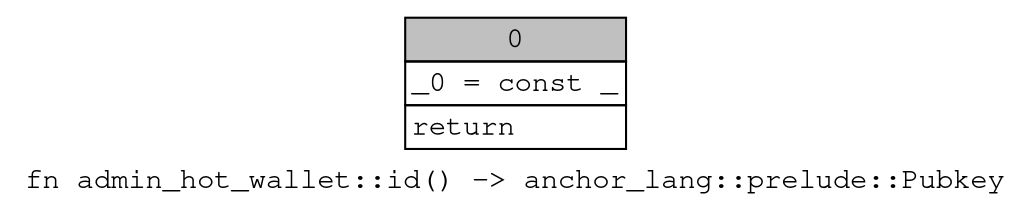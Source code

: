 digraph Mir_0_5463 {
    graph [fontname="Courier, monospace"];
    node [fontname="Courier, monospace"];
    edge [fontname="Courier, monospace"];
    label=<fn admin_hot_wallet::id() -&gt; anchor_lang::prelude::Pubkey<br align="left"/>>;
    bb0__0_5463 [shape="none", label=<<table border="0" cellborder="1" cellspacing="0"><tr><td bgcolor="gray" align="center" colspan="1">0</td></tr><tr><td align="left" balign="left">_0 = const _<br/></td></tr><tr><td align="left">return</td></tr></table>>];
}
